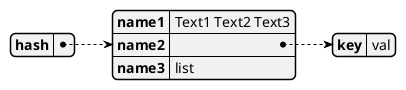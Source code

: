 {
  "sha1": "of1n45j4ok6gnjo9kiaukd4mmznooq2",
  "insertion": {
    "when": "2024-06-04T17:28:39.798Z",
    "url": "https://github.com/plantuml/plantuml/issues/434",
    "user": "plantuml@gmail.com"
  }
}
@startyaml
# hash is a named-tuple structure
hash:
  # value is text
  name1:
    Text1
    Text2
    Text3
  # value is hash
  name2:
    key: val
  # value is list
  name3: list
@endyaml

